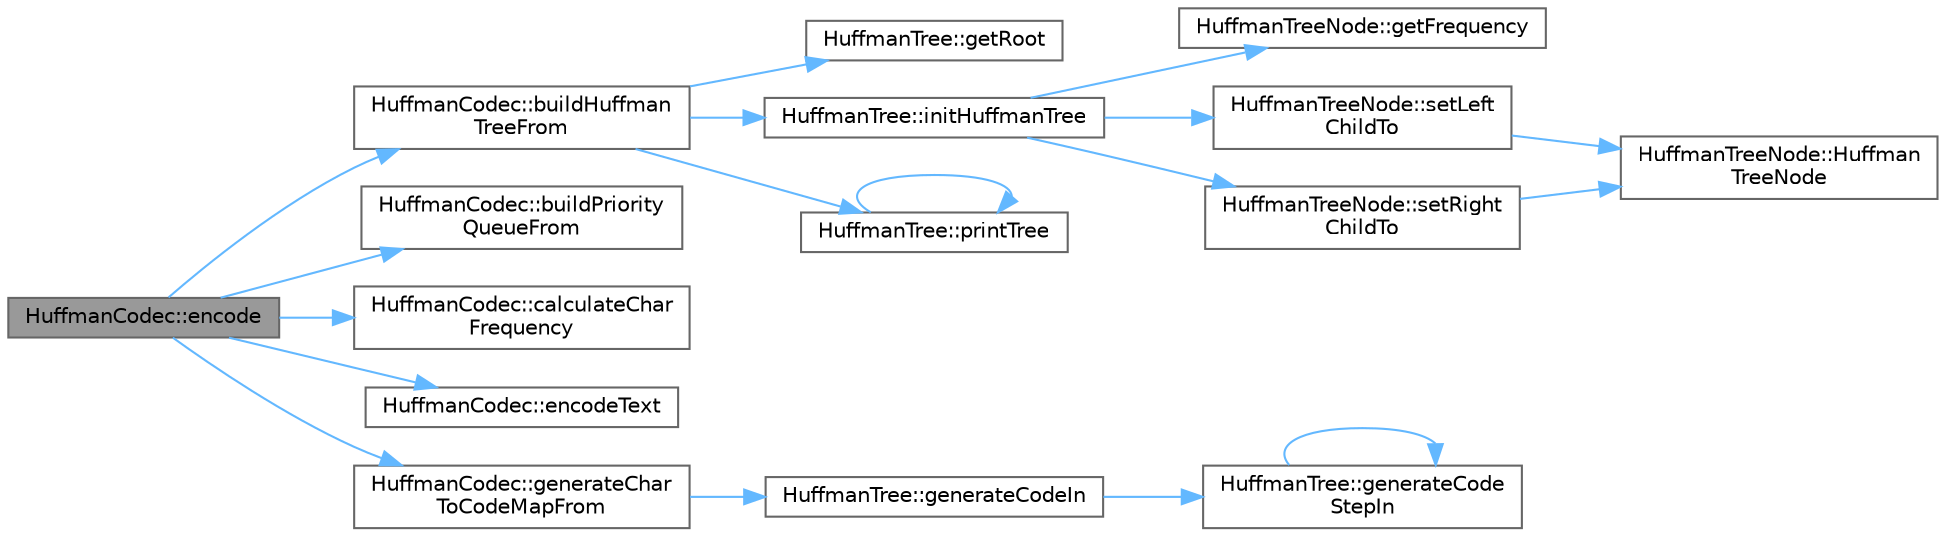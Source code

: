 digraph "HuffmanCodec::encode"
{
 // LATEX_PDF_SIZE
  bgcolor="transparent";
  edge [fontname=Helvetica,fontsize=10,labelfontname=Helvetica,labelfontsize=10];
  node [fontname=Helvetica,fontsize=10,shape=box,height=0.2,width=0.4];
  rankdir="LR";
  Node1 [id="Node000001",label="HuffmanCodec::encode",height=0.2,width=0.4,color="gray40", fillcolor="grey60", style="filled", fontcolor="black",tooltip="将字符串编码压缩，该函数返回编码压缩后的字符串和字符映射表，供用户使用"];
  Node1 -> Node2 [id="edge1_Node000001_Node000002",color="steelblue1",style="solid",tooltip=" "];
  Node2 [id="Node000002",label="HuffmanCodec::buildHuffman\lTreeFrom",height=0.2,width=0.4,color="grey40", fillcolor="white", style="filled",URL="$class_huffman_codec.html#aa3a11ba60da639cc405e4e98ec7ca847",tooltip=" "];
  Node2 -> Node3 [id="edge2_Node000002_Node000003",color="steelblue1",style="solid",tooltip=" "];
  Node3 [id="Node000003",label="HuffmanTree::getRoot",height=0.2,width=0.4,color="grey40", fillcolor="white", style="filled",URL="$class_huffman_tree.html#a7cfaaa0751374e0b344b5bfd1e2d639c",tooltip=" "];
  Node2 -> Node4 [id="edge3_Node000002_Node000004",color="steelblue1",style="solid",tooltip=" "];
  Node4 [id="Node000004",label="HuffmanTree::initHuffmanTree",height=0.2,width=0.4,color="grey40", fillcolor="white", style="filled",URL="$class_huffman_tree.html#ade345f1018c1b3c08adb50cd418875c3",tooltip=" "];
  Node4 -> Node5 [id="edge4_Node000004_Node000005",color="steelblue1",style="solid",tooltip=" "];
  Node5 [id="Node000005",label="HuffmanTreeNode::getFrequency",height=0.2,width=0.4,color="grey40", fillcolor="white", style="filled",URL="$class_huffman_tree_node.html#a8ebe8fe4edf5b6f071742d943d371232",tooltip=" "];
  Node4 -> Node6 [id="edge5_Node000004_Node000006",color="steelblue1",style="solid",tooltip=" "];
  Node6 [id="Node000006",label="HuffmanTreeNode::setLeft\lChildTo",height=0.2,width=0.4,color="grey40", fillcolor="white", style="filled",URL="$class_huffman_tree_node.html#a1b77ff07724f9ff5d59c3a1fecea4382",tooltip=" "];
  Node6 -> Node7 [id="edge6_Node000006_Node000007",color="steelblue1",style="solid",tooltip=" "];
  Node7 [id="Node000007",label="HuffmanTreeNode::Huffman\lTreeNode",height=0.2,width=0.4,color="grey40", fillcolor="white", style="filled",URL="$class_huffman_tree_node.html#a59baf13ba5eea4b50e52dd7cbc72d885",tooltip=" "];
  Node4 -> Node8 [id="edge7_Node000004_Node000008",color="steelblue1",style="solid",tooltip=" "];
  Node8 [id="Node000008",label="HuffmanTreeNode::setRight\lChildTo",height=0.2,width=0.4,color="grey40", fillcolor="white", style="filled",URL="$class_huffman_tree_node.html#a9b1f0ee54effb429460b6ba9ed5dd719",tooltip=" "];
  Node8 -> Node7 [id="edge8_Node000008_Node000007",color="steelblue1",style="solid",tooltip=" "];
  Node2 -> Node9 [id="edge9_Node000002_Node000009",color="steelblue1",style="solid",tooltip=" "];
  Node9 [id="Node000009",label="HuffmanTree::printTree",height=0.2,width=0.4,color="grey40", fillcolor="white", style="filled",URL="$class_huffman_tree.html#a5dcc47a1f5b1be98dbd639949c51bbaa",tooltip=" "];
  Node9 -> Node9 [id="edge10_Node000009_Node000009",color="steelblue1",style="solid",tooltip=" "];
  Node1 -> Node10 [id="edge11_Node000001_Node000010",color="steelblue1",style="solid",tooltip=" "];
  Node10 [id="Node000010",label="HuffmanCodec::buildPriority\lQueueFrom",height=0.2,width=0.4,color="grey40", fillcolor="white", style="filled",URL="$class_huffman_codec.html#a8615f2bf2ae034174041b86d44335b2c",tooltip=" "];
  Node1 -> Node11 [id="edge12_Node000001_Node000011",color="steelblue1",style="solid",tooltip=" "];
  Node11 [id="Node000011",label="HuffmanCodec::calculateChar\lFrequency",height=0.2,width=0.4,color="grey40", fillcolor="white", style="filled",URL="$class_huffman_codec.html#a8141cafb826dcdf0f7808c4c7e5fe2fe",tooltip=" "];
  Node1 -> Node12 [id="edge13_Node000001_Node000012",color="steelblue1",style="solid",tooltip=" "];
  Node12 [id="Node000012",label="HuffmanCodec::encodeText",height=0.2,width=0.4,color="grey40", fillcolor="white", style="filled",URL="$class_huffman_codec.html#aa182b89e4902a1a22a47d07579af3fa6",tooltip=" "];
  Node1 -> Node13 [id="edge14_Node000001_Node000013",color="steelblue1",style="solid",tooltip=" "];
  Node13 [id="Node000013",label="HuffmanCodec::generateChar\lToCodeMapFrom",height=0.2,width=0.4,color="grey40", fillcolor="white", style="filled",URL="$class_huffman_codec.html#aa9a3ad661c137f5ab4fb03212e546061",tooltip=" "];
  Node13 -> Node14 [id="edge15_Node000013_Node000014",color="steelblue1",style="solid",tooltip=" "];
  Node14 [id="Node000014",label="HuffmanTree::generateCodeIn",height=0.2,width=0.4,color="grey40", fillcolor="white", style="filled",URL="$class_huffman_tree.html#ae0b59574abdc64c8a9a6185999bc6ce5",tooltip=" "];
  Node14 -> Node15 [id="edge16_Node000014_Node000015",color="steelblue1",style="solid",tooltip=" "];
  Node15 [id="Node000015",label="HuffmanTree::generateCode\lStepIn",height=0.2,width=0.4,color="grey40", fillcolor="white", style="filled",URL="$class_huffman_tree.html#a07a4f3b4d76dac218262b0db2b53d32e",tooltip=" "];
  Node15 -> Node15 [id="edge17_Node000015_Node000015",color="steelblue1",style="solid",tooltip=" "];
}
